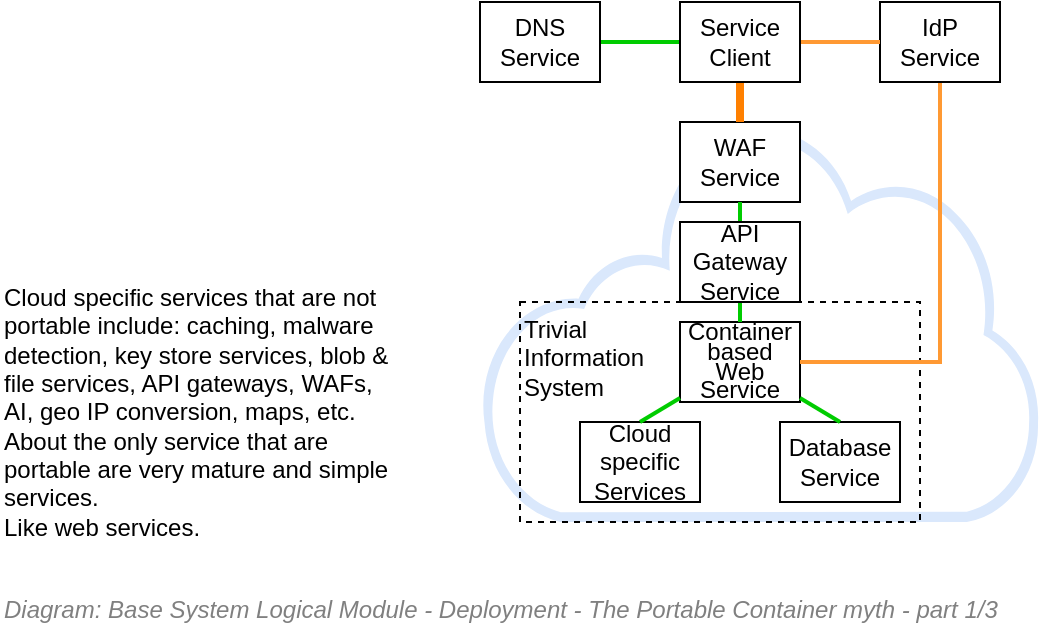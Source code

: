 <mxfile compressed="false" version="17.5.0" type="google">
  <diagram id="NlgOLRO_MvKybv8yX-5i" name="Deployment/Containers/Portability Myth/1">
    <mxGraphModel grid="1" page="1" gridSize="10" guides="1" tooltips="1" connect="1" arrows="1" fold="1" pageScale="1" pageWidth="827" pageHeight="1169" math="0" shadow="0">
      <root>
        <mxCell id="Y1J5KgPpRXpB7jTsn4en-0" />
        <mxCell id="Y1J5KgPpRXpB7jTsn4en-1" parent="Y1J5KgPpRXpB7jTsn4en-0" />
        <mxCell id="Y1J5KgPpRXpB7jTsn4en-36" value="" style="aspect=fixed;pointerEvents=1;shadow=0;dashed=0;html=1;labelPosition=center;verticalLabelPosition=bottom;verticalAlign=top;align=center;fillColor=#dae8fc;shape=mxgraph.mscae.enterprise.internet_hollow;strokeColor=none;container=1;collapsible=0;recursiveResize=0;resizeWidth=1;resizeHeight=1;" vertex="1" parent="Y1J5KgPpRXpB7jTsn4en-1">
          <mxGeometry x="360" y="260" width="280" height="200" as="geometry" />
        </mxCell>
        <mxCell id="Y1J5KgPpRXpB7jTsn4en-159" value="&lt;div&gt;Trivial&lt;br&gt;Information&lt;/div&gt;&lt;div&gt;System&lt;/div&gt;" style="rounded=0;whiteSpace=wrap;html=1;dashed=1;verticalAlign=top;align=left;fillColor=none;" vertex="1" parent="Y1J5KgPpRXpB7jTsn4en-36">
          <mxGeometry x="20" y="90" width="200" height="110" as="geometry" />
        </mxCell>
        <mxCell id="Y1J5KgPpRXpB7jTsn4en-3" value="&lt;p style=&quot;line-height: 80%&quot;&gt;Container&lt;br&gt;based Web Service&lt;/p&gt;" style="rounded=0;whiteSpace=wrap;html=1;" vertex="1" parent="Y1J5KgPpRXpB7jTsn4en-36">
          <mxGeometry x="100" y="100" width="60" height="40" as="geometry" />
        </mxCell>
        <mxCell id="Y1J5KgPpRXpB7jTsn4en-4" value="Cloud specific Services" style="rounded=0;whiteSpace=wrap;html=1;" vertex="1" parent="Y1J5KgPpRXpB7jTsn4en-36">
          <mxGeometry x="50" y="150" width="60" height="40" as="geometry" />
        </mxCell>
        <mxCell id="Y1J5KgPpRXpB7jTsn4en-8" style="rounded=0;orthogonalLoop=1;jettySize=auto;html=1;entryX=0.5;entryY=0;entryDx=0;entryDy=0;endArrow=none;endFill=0;strokeWidth=2;strokeColor=#00CC00;" edge="1" parent="Y1J5KgPpRXpB7jTsn4en-36" source="Y1J5KgPpRXpB7jTsn4en-3" target="Y1J5KgPpRXpB7jTsn4en-4">
          <mxGeometry relative="1" as="geometry" />
        </mxCell>
        <mxCell id="Y1J5KgPpRXpB7jTsn4en-5" value="Database Service" style="rounded=0;whiteSpace=wrap;html=1;" vertex="1" parent="Y1J5KgPpRXpB7jTsn4en-36">
          <mxGeometry x="150" y="150" width="60" height="40" as="geometry" />
        </mxCell>
        <mxCell id="Y1J5KgPpRXpB7jTsn4en-9" style="edgeStyle=none;rounded=0;orthogonalLoop=1;jettySize=auto;html=1;entryX=0.5;entryY=0;entryDx=0;entryDy=0;endArrow=none;endFill=0;strokeWidth=2;strokeColor=#00CC00;" edge="1" parent="Y1J5KgPpRXpB7jTsn4en-36" source="Y1J5KgPpRXpB7jTsn4en-3" target="Y1J5KgPpRXpB7jTsn4en-5">
          <mxGeometry relative="1" as="geometry" />
        </mxCell>
        <mxCell id="Y1J5KgPpRXpB7jTsn4en-6" value="WAF Service" style="rounded=0;whiteSpace=wrap;html=1;" vertex="1" parent="Y1J5KgPpRXpB7jTsn4en-36">
          <mxGeometry x="100" width="60" height="40" as="geometry" />
        </mxCell>
        <mxCell id="Y1J5KgPpRXpB7jTsn4en-10" style="edgeStyle=none;rounded=0;orthogonalLoop=1;jettySize=auto;html=1;entryX=0.5;entryY=1;entryDx=0;entryDy=0;endArrow=none;endFill=0;strokeWidth=2;strokeColor=#00CC00;" edge="1" parent="Y1J5KgPpRXpB7jTsn4en-36" source="Y1J5KgPpRXpB7jTsn4en-7" target="Y1J5KgPpRXpB7jTsn4en-6">
          <mxGeometry relative="1" as="geometry" />
        </mxCell>
        <mxCell id="Y1J5KgPpRXpB7jTsn4en-12" style="edgeStyle=none;rounded=0;orthogonalLoop=1;jettySize=auto;html=1;entryX=0.5;entryY=0;entryDx=0;entryDy=0;endArrow=none;endFill=0;exitX=0.5;exitY=1;exitDx=0;exitDy=0;strokeWidth=2;strokeColor=#00CC00;" edge="1" parent="Y1J5KgPpRXpB7jTsn4en-36" source="Y1J5KgPpRXpB7jTsn4en-7" target="Y1J5KgPpRXpB7jTsn4en-3">
          <mxGeometry relative="1" as="geometry">
            <mxPoint x="140" y="80" as="sourcePoint" />
          </mxGeometry>
        </mxCell>
        <mxCell id="Y1J5KgPpRXpB7jTsn4en-7" value="API Gateway Service" style="rounded=0;whiteSpace=wrap;html=1;" vertex="1" parent="Y1J5KgPpRXpB7jTsn4en-36">
          <mxGeometry x="100" y="50" width="60" height="40" as="geometry" />
        </mxCell>
        <mxCell id="Y1J5KgPpRXpB7jTsn4en-17" style="edgeStyle=none;rounded=0;orthogonalLoop=1;jettySize=auto;html=1;entryX=0.5;entryY=1;entryDx=0;entryDy=0;endArrow=none;endFill=0;strokeColor=#FF9933;strokeWidth=2;" edge="1" parent="Y1J5KgPpRXpB7jTsn4en-1" source="Y1J5KgPpRXpB7jTsn4en-3" target="Y1J5KgPpRXpB7jTsn4en-13">
          <mxGeometry relative="1" as="geometry">
            <Array as="points">
              <mxPoint x="590" y="380" />
            </Array>
          </mxGeometry>
        </mxCell>
        <mxCell id="Y1J5KgPpRXpB7jTsn4en-13" value="IdP Service" style="rounded=0;whiteSpace=wrap;html=1;" vertex="1" parent="Y1J5KgPpRXpB7jTsn4en-1">
          <mxGeometry x="560" y="200" width="60" height="40" as="geometry" />
        </mxCell>
        <mxCell id="Y1J5KgPpRXpB7jTsn4en-15" style="edgeStyle=none;rounded=0;orthogonalLoop=1;jettySize=auto;html=1;endArrow=none;endFill=0;strokeWidth=4;strokeColor=#FF8000;" edge="1" parent="Y1J5KgPpRXpB7jTsn4en-1" source="Y1J5KgPpRXpB7jTsn4en-14" target="Y1J5KgPpRXpB7jTsn4en-6">
          <mxGeometry relative="1" as="geometry" />
        </mxCell>
        <mxCell id="Y1J5KgPpRXpB7jTsn4en-16" style="edgeStyle=none;rounded=0;orthogonalLoop=1;jettySize=auto;html=1;entryX=0;entryY=0.5;entryDx=0;entryDy=0;endArrow=none;endFill=0;strokeColor=#FF9933;strokeWidth=2;" edge="1" parent="Y1J5KgPpRXpB7jTsn4en-1" source="Y1J5KgPpRXpB7jTsn4en-14" target="Y1J5KgPpRXpB7jTsn4en-13">
          <mxGeometry relative="1" as="geometry" />
        </mxCell>
        <mxCell id="Y1J5KgPpRXpB7jTsn4en-19" style="edgeStyle=none;rounded=0;orthogonalLoop=1;jettySize=auto;html=1;entryX=1;entryY=0.5;entryDx=0;entryDy=0;endArrow=none;endFill=0;strokeColor=#00CC00;strokeWidth=2;" edge="1" parent="Y1J5KgPpRXpB7jTsn4en-1" source="Y1J5KgPpRXpB7jTsn4en-14" target="Y1J5KgPpRXpB7jTsn4en-18">
          <mxGeometry relative="1" as="geometry" />
        </mxCell>
        <mxCell id="Y1J5KgPpRXpB7jTsn4en-14" value="Service Client" style="rounded=0;whiteSpace=wrap;html=1;" vertex="1" parent="Y1J5KgPpRXpB7jTsn4en-1">
          <mxGeometry x="460" y="200" width="60" height="40" as="geometry" />
        </mxCell>
        <mxCell id="Y1J5KgPpRXpB7jTsn4en-18" value="DNS Service" style="rounded=0;whiteSpace=wrap;html=1;" vertex="1" parent="Y1J5KgPpRXpB7jTsn4en-1">
          <mxGeometry x="360" y="200" width="60" height="40" as="geometry" />
        </mxCell>
        <mxCell id="iZsKhuEkwBFyJzVER2fo-0" value="&lt;font style=&quot;font-size: 12px ; font-weight: normal&quot;&gt;&lt;i&gt;Diagram: Base&amp;nbsp;&lt;/i&gt;&lt;span style=&quot;font-style: italic&quot;&gt;System&amp;nbsp;&lt;/span&gt;&lt;i&gt;Logical Module -&amp;nbsp;Deployment - The Portable Container myth - part 1/3&lt;/i&gt;&lt;/font&gt;" style="text;strokeColor=none;fillColor=none;html=1;fontSize=24;fontStyle=1;verticalAlign=middle;align=left;shadow=0;glass=0;comic=0;opacity=30;fontColor=#808080;" vertex="1" parent="Y1J5KgPpRXpB7jTsn4en-1">
          <mxGeometry x="120" y="480" width="520" height="40" as="geometry" />
        </mxCell>
        <UserObject label="Cloud specific services that are not portable include: caching, malware detection, key store services, blob &amp;amp; file services, API gateways, WAFs, AI, geo IP conversion, maps, etc.&lt;br&gt;About the only service that are portable are very mature and simple services. &lt;br&gt;Like web services." id="dDp0C-PBp6YUJfaL_U2j-0">
          <mxCell style="text;html=1;strokeColor=none;fillColor=none;align=left;verticalAlign=middle;whiteSpace=wrap;rounded=0;dashed=1;movable=1;resizable=1;rotatable=1;deletable=1;editable=1;connectable=1;" vertex="1" parent="Y1J5KgPpRXpB7jTsn4en-1">
            <mxGeometry x="120" y="350" width="200" height="110" as="geometry" />
          </mxCell>
        </UserObject>
      </root>
    </mxGraphModel>
  </diagram>
</mxfile>
